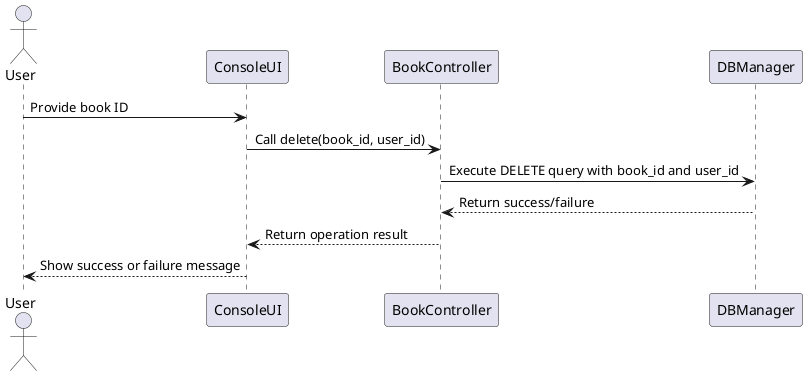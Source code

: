 @startuml
actor User as U
participant ConsoleUI as UI
participant BookController as BC
participant DBManager as DB

U -> UI: Provide book ID
UI -> BC: Call delete(book_id, user_id)
BC -> DB: Execute DELETE query with book_id and user_id
DB --> BC: Return success/failure
BC --> UI: Return operation result
UI --> U: Show success or failure message
@enduml
